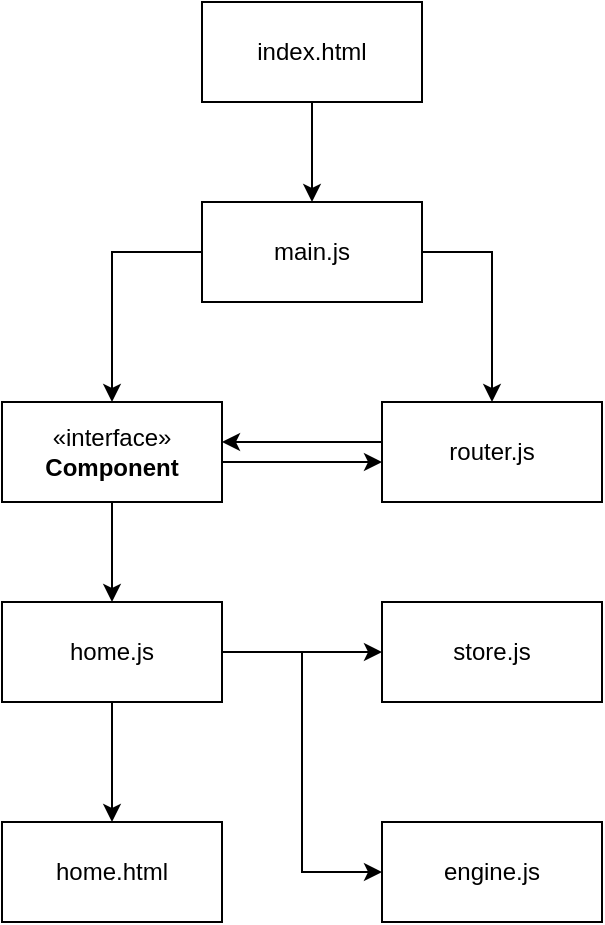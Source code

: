 <mxfile version="24.8.3">
  <diagram name="Page-1" id="RSbDYGZXI58Jxons3QQf">
    <mxGraphModel dx="1514" dy="727" grid="1" gridSize="10" guides="1" tooltips="1" connect="1" arrows="1" fold="1" page="1" pageScale="1" pageWidth="827" pageHeight="1169" math="0" shadow="0">
      <root>
        <mxCell id="0" />
        <mxCell id="1" parent="0" />
        <mxCell id="WK78Aa1rv5Dl_eeuBbqh-10" value="" style="edgeStyle=orthogonalEdgeStyle;rounded=0;orthogonalLoop=1;jettySize=auto;html=1;" edge="1" parent="1" source="WK78Aa1rv5Dl_eeuBbqh-1" target="WK78Aa1rv5Dl_eeuBbqh-2">
          <mxGeometry relative="1" as="geometry" />
        </mxCell>
        <mxCell id="WK78Aa1rv5Dl_eeuBbqh-1" value="&lt;div&gt;index.html&lt;/div&gt;" style="html=1;whiteSpace=wrap;" vertex="1" parent="1">
          <mxGeometry x="280" y="140" width="110" height="50" as="geometry" />
        </mxCell>
        <mxCell id="WK78Aa1rv5Dl_eeuBbqh-11" value="" style="edgeStyle=orthogonalEdgeStyle;rounded=0;orthogonalLoop=1;jettySize=auto;html=1;" edge="1" parent="1" source="WK78Aa1rv5Dl_eeuBbqh-2" target="WK78Aa1rv5Dl_eeuBbqh-3">
          <mxGeometry relative="1" as="geometry">
            <Array as="points">
              <mxPoint x="425" y="265" />
            </Array>
          </mxGeometry>
        </mxCell>
        <mxCell id="WK78Aa1rv5Dl_eeuBbqh-13" style="edgeStyle=orthogonalEdgeStyle;rounded=0;orthogonalLoop=1;jettySize=auto;html=1;exitX=0;exitY=1;exitDx=0;exitDy=0;entryX=0.5;entryY=0;entryDx=0;entryDy=0;" edge="1" parent="1" source="WK78Aa1rv5Dl_eeuBbqh-2" target="WK78Aa1rv5Dl_eeuBbqh-5">
          <mxGeometry relative="1" as="geometry">
            <Array as="points">
              <mxPoint x="370" y="265" />
              <mxPoint x="235" y="265" />
            </Array>
          </mxGeometry>
        </mxCell>
        <mxCell id="WK78Aa1rv5Dl_eeuBbqh-2" value="&lt;div&gt;main.js&lt;/div&gt;" style="html=1;whiteSpace=wrap;" vertex="1" parent="1">
          <mxGeometry x="280" y="240" width="110" height="50" as="geometry" />
        </mxCell>
        <mxCell id="WK78Aa1rv5Dl_eeuBbqh-12" value="" style="edgeStyle=orthogonalEdgeStyle;rounded=0;orthogonalLoop=1;jettySize=auto;html=1;" edge="1" parent="1" source="WK78Aa1rv5Dl_eeuBbqh-3" target="WK78Aa1rv5Dl_eeuBbqh-5">
          <mxGeometry relative="1" as="geometry">
            <Array as="points">
              <mxPoint x="330" y="360" />
              <mxPoint x="330" y="360" />
            </Array>
          </mxGeometry>
        </mxCell>
        <mxCell id="WK78Aa1rv5Dl_eeuBbqh-3" value="&lt;div&gt;router.js&lt;/div&gt;" style="html=1;whiteSpace=wrap;" vertex="1" parent="1">
          <mxGeometry x="370" y="340" width="110" height="50" as="geometry" />
        </mxCell>
        <mxCell id="WK78Aa1rv5Dl_eeuBbqh-14" value="" style="edgeStyle=orthogonalEdgeStyle;rounded=0;orthogonalLoop=1;jettySize=auto;html=1;" edge="1" parent="1" source="WK78Aa1rv5Dl_eeuBbqh-5" target="WK78Aa1rv5Dl_eeuBbqh-6">
          <mxGeometry relative="1" as="geometry" />
        </mxCell>
        <mxCell id="WK78Aa1rv5Dl_eeuBbqh-18" value="" style="edgeStyle=orthogonalEdgeStyle;rounded=0;orthogonalLoop=1;jettySize=auto;html=1;" edge="1" parent="1" source="WK78Aa1rv5Dl_eeuBbqh-5" target="WK78Aa1rv5Dl_eeuBbqh-3">
          <mxGeometry relative="1" as="geometry">
            <Array as="points">
              <mxPoint x="330" y="370" />
              <mxPoint x="330" y="370" />
            </Array>
          </mxGeometry>
        </mxCell>
        <mxCell id="WK78Aa1rv5Dl_eeuBbqh-5" value="&lt;div&gt;«interface»&lt;/div&gt;&lt;b&gt;Component&lt;/b&gt;" style="html=1;whiteSpace=wrap;" vertex="1" parent="1">
          <mxGeometry x="180" y="340" width="110" height="50" as="geometry" />
        </mxCell>
        <mxCell id="WK78Aa1rv5Dl_eeuBbqh-15" value="" style="edgeStyle=orthogonalEdgeStyle;rounded=0;orthogonalLoop=1;jettySize=auto;html=1;" edge="1" parent="1" source="WK78Aa1rv5Dl_eeuBbqh-6" target="WK78Aa1rv5Dl_eeuBbqh-7">
          <mxGeometry relative="1" as="geometry" />
        </mxCell>
        <mxCell id="WK78Aa1rv5Dl_eeuBbqh-16" value="" style="edgeStyle=orthogonalEdgeStyle;rounded=0;orthogonalLoop=1;jettySize=auto;html=1;" edge="1" parent="1" source="WK78Aa1rv5Dl_eeuBbqh-6" target="WK78Aa1rv5Dl_eeuBbqh-8">
          <mxGeometry relative="1" as="geometry" />
        </mxCell>
        <mxCell id="WK78Aa1rv5Dl_eeuBbqh-17" style="edgeStyle=orthogonalEdgeStyle;rounded=0;orthogonalLoop=1;jettySize=auto;html=1;exitX=1;exitY=0.5;exitDx=0;exitDy=0;entryX=0;entryY=0.5;entryDx=0;entryDy=0;" edge="1" parent="1" source="WK78Aa1rv5Dl_eeuBbqh-6" target="WK78Aa1rv5Dl_eeuBbqh-9">
          <mxGeometry relative="1" as="geometry" />
        </mxCell>
        <mxCell id="WK78Aa1rv5Dl_eeuBbqh-6" value="home.js" style="html=1;whiteSpace=wrap;" vertex="1" parent="1">
          <mxGeometry x="180" y="440" width="110" height="50" as="geometry" />
        </mxCell>
        <mxCell id="WK78Aa1rv5Dl_eeuBbqh-7" value="home.html" style="html=1;whiteSpace=wrap;" vertex="1" parent="1">
          <mxGeometry x="180" y="550" width="110" height="50" as="geometry" />
        </mxCell>
        <mxCell id="WK78Aa1rv5Dl_eeuBbqh-8" value="store.js" style="html=1;whiteSpace=wrap;" vertex="1" parent="1">
          <mxGeometry x="370" y="440" width="110" height="50" as="geometry" />
        </mxCell>
        <mxCell id="WK78Aa1rv5Dl_eeuBbqh-9" value="engine.js" style="html=1;whiteSpace=wrap;" vertex="1" parent="1">
          <mxGeometry x="370" y="550" width="110" height="50" as="geometry" />
        </mxCell>
      </root>
    </mxGraphModel>
  </diagram>
</mxfile>
